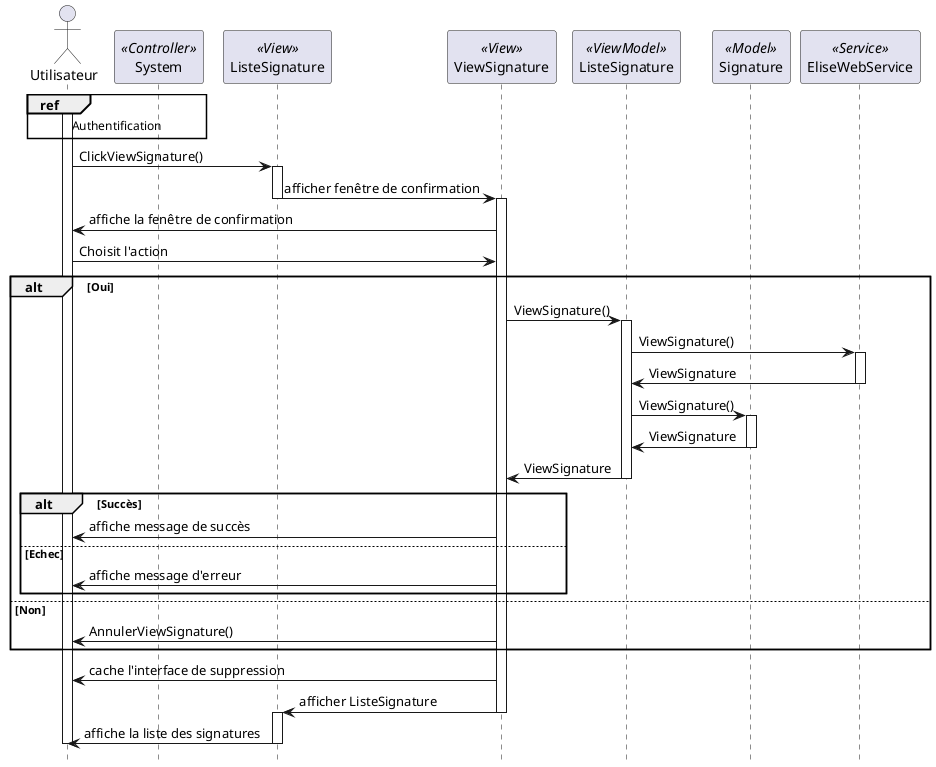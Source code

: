 @startuml sequence_view_signature

hide footbox


actor "Utilisateur" as user
participant "System" as system << Controller >>
participant "ListeSignature" as liste << View >>
participant "ViewSignature" as view << View >>
participant "ListeSignature" as vm << ViewModel >>
participant "Signature" as model << Model >>
participant "EliseWebService" as ws << Service >>


ref over user, system : Authentification
activate user
user -> liste : ClickViewSignature()
activate liste
liste -> view : afficher fenêtre de confirmation
deactivate liste
activate view
view -> user : affiche la fenêtre de confirmation
user -> view : Choisit l'action
alt Oui
    view -> vm : ViewSignature()
    activate vm
    vm -> ws : ViewSignature()
    activate ws
    ws -> vm : ViewSignature
    deactivate ws
    vm -> model : ViewSignature()
    activate model
    model -> vm : ViewSignature
    deactivate model
    vm -> view : ViewSignature
    deactivate vm
    alt Succès
        view -> user : affiche message de succès
    else Echec
        view -> user : affiche message d'erreur
    end
else Non
    view -> user : AnnulerViewSignature()
end
view -> user : cache l'interface de suppression
view -> liste : afficher ListeSignature
deactivate view
activate liste
liste -> user : affiche la liste des signatures
deactivate liste
deactivate user